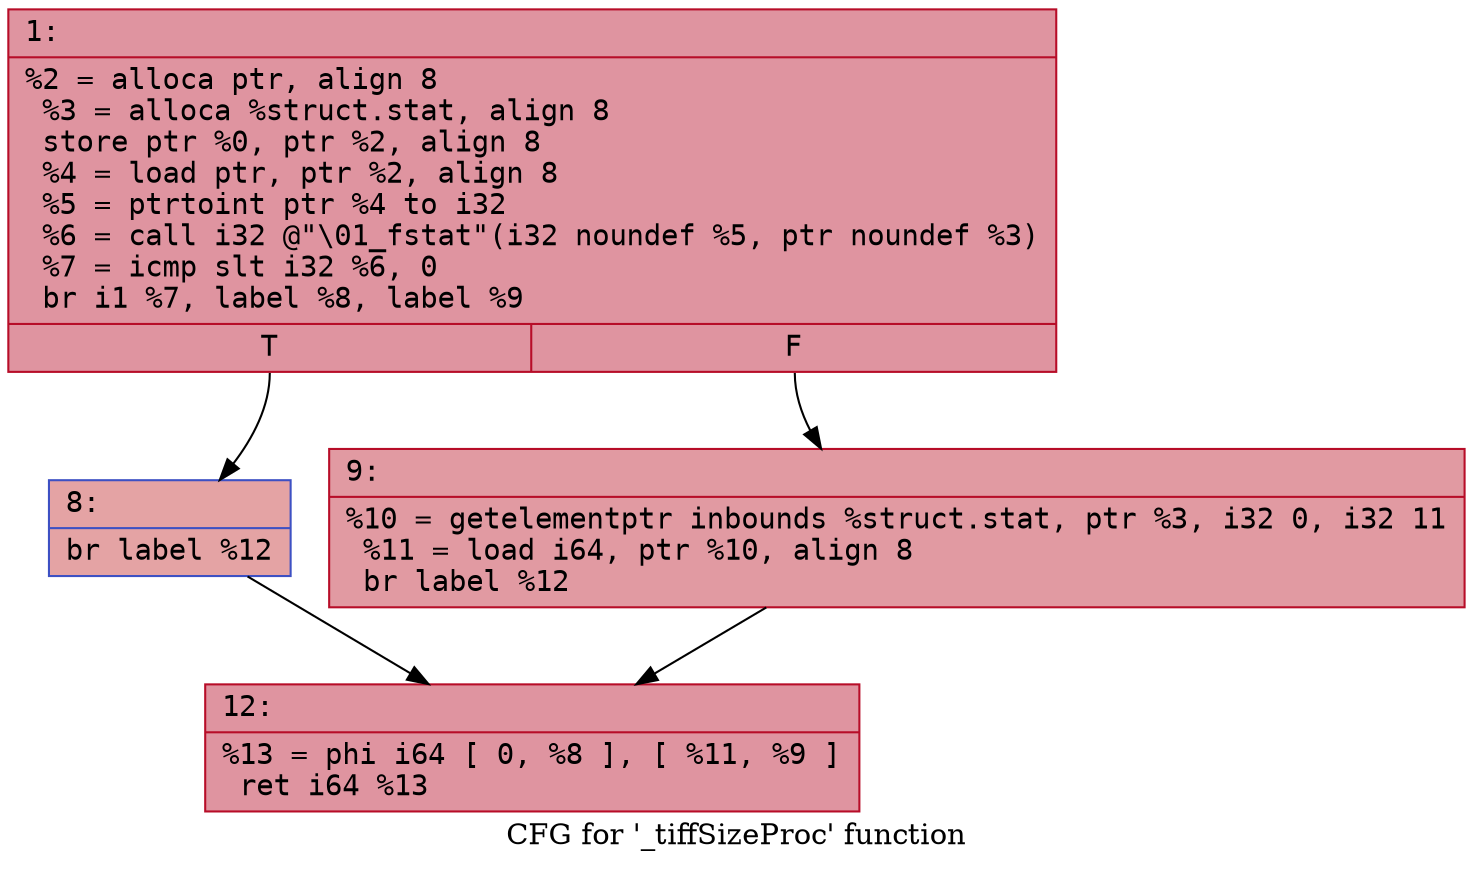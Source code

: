 digraph "CFG for '_tiffSizeProc' function" {
	label="CFG for '_tiffSizeProc' function";

	Node0x6000035323a0 [shape=record,color="#b70d28ff", style=filled, fillcolor="#b70d2870" fontname="Courier",label="{1:\l|  %2 = alloca ptr, align 8\l  %3 = alloca %struct.stat, align 8\l  store ptr %0, ptr %2, align 8\l  %4 = load ptr, ptr %2, align 8\l  %5 = ptrtoint ptr %4 to i32\l  %6 = call i32 @\"\\01_fstat\"(i32 noundef %5, ptr noundef %3)\l  %7 = icmp slt i32 %6, 0\l  br i1 %7, label %8, label %9\l|{<s0>T|<s1>F}}"];
	Node0x6000035323a0:s0 -> Node0x6000035323f0[tooltip="1 -> 8\nProbability 37.50%" ];
	Node0x6000035323a0:s1 -> Node0x600003532440[tooltip="1 -> 9\nProbability 62.50%" ];
	Node0x6000035323f0 [shape=record,color="#3d50c3ff", style=filled, fillcolor="#c32e3170" fontname="Courier",label="{8:\l|  br label %12\l}"];
	Node0x6000035323f0 -> Node0x600003532490[tooltip="8 -> 12\nProbability 100.00%" ];
	Node0x600003532440 [shape=record,color="#b70d28ff", style=filled, fillcolor="#bb1b2c70" fontname="Courier",label="{9:\l|  %10 = getelementptr inbounds %struct.stat, ptr %3, i32 0, i32 11\l  %11 = load i64, ptr %10, align 8\l  br label %12\l}"];
	Node0x600003532440 -> Node0x600003532490[tooltip="9 -> 12\nProbability 100.00%" ];
	Node0x600003532490 [shape=record,color="#b70d28ff", style=filled, fillcolor="#b70d2870" fontname="Courier",label="{12:\l|  %13 = phi i64 [ 0, %8 ], [ %11, %9 ]\l  ret i64 %13\l}"];
}
